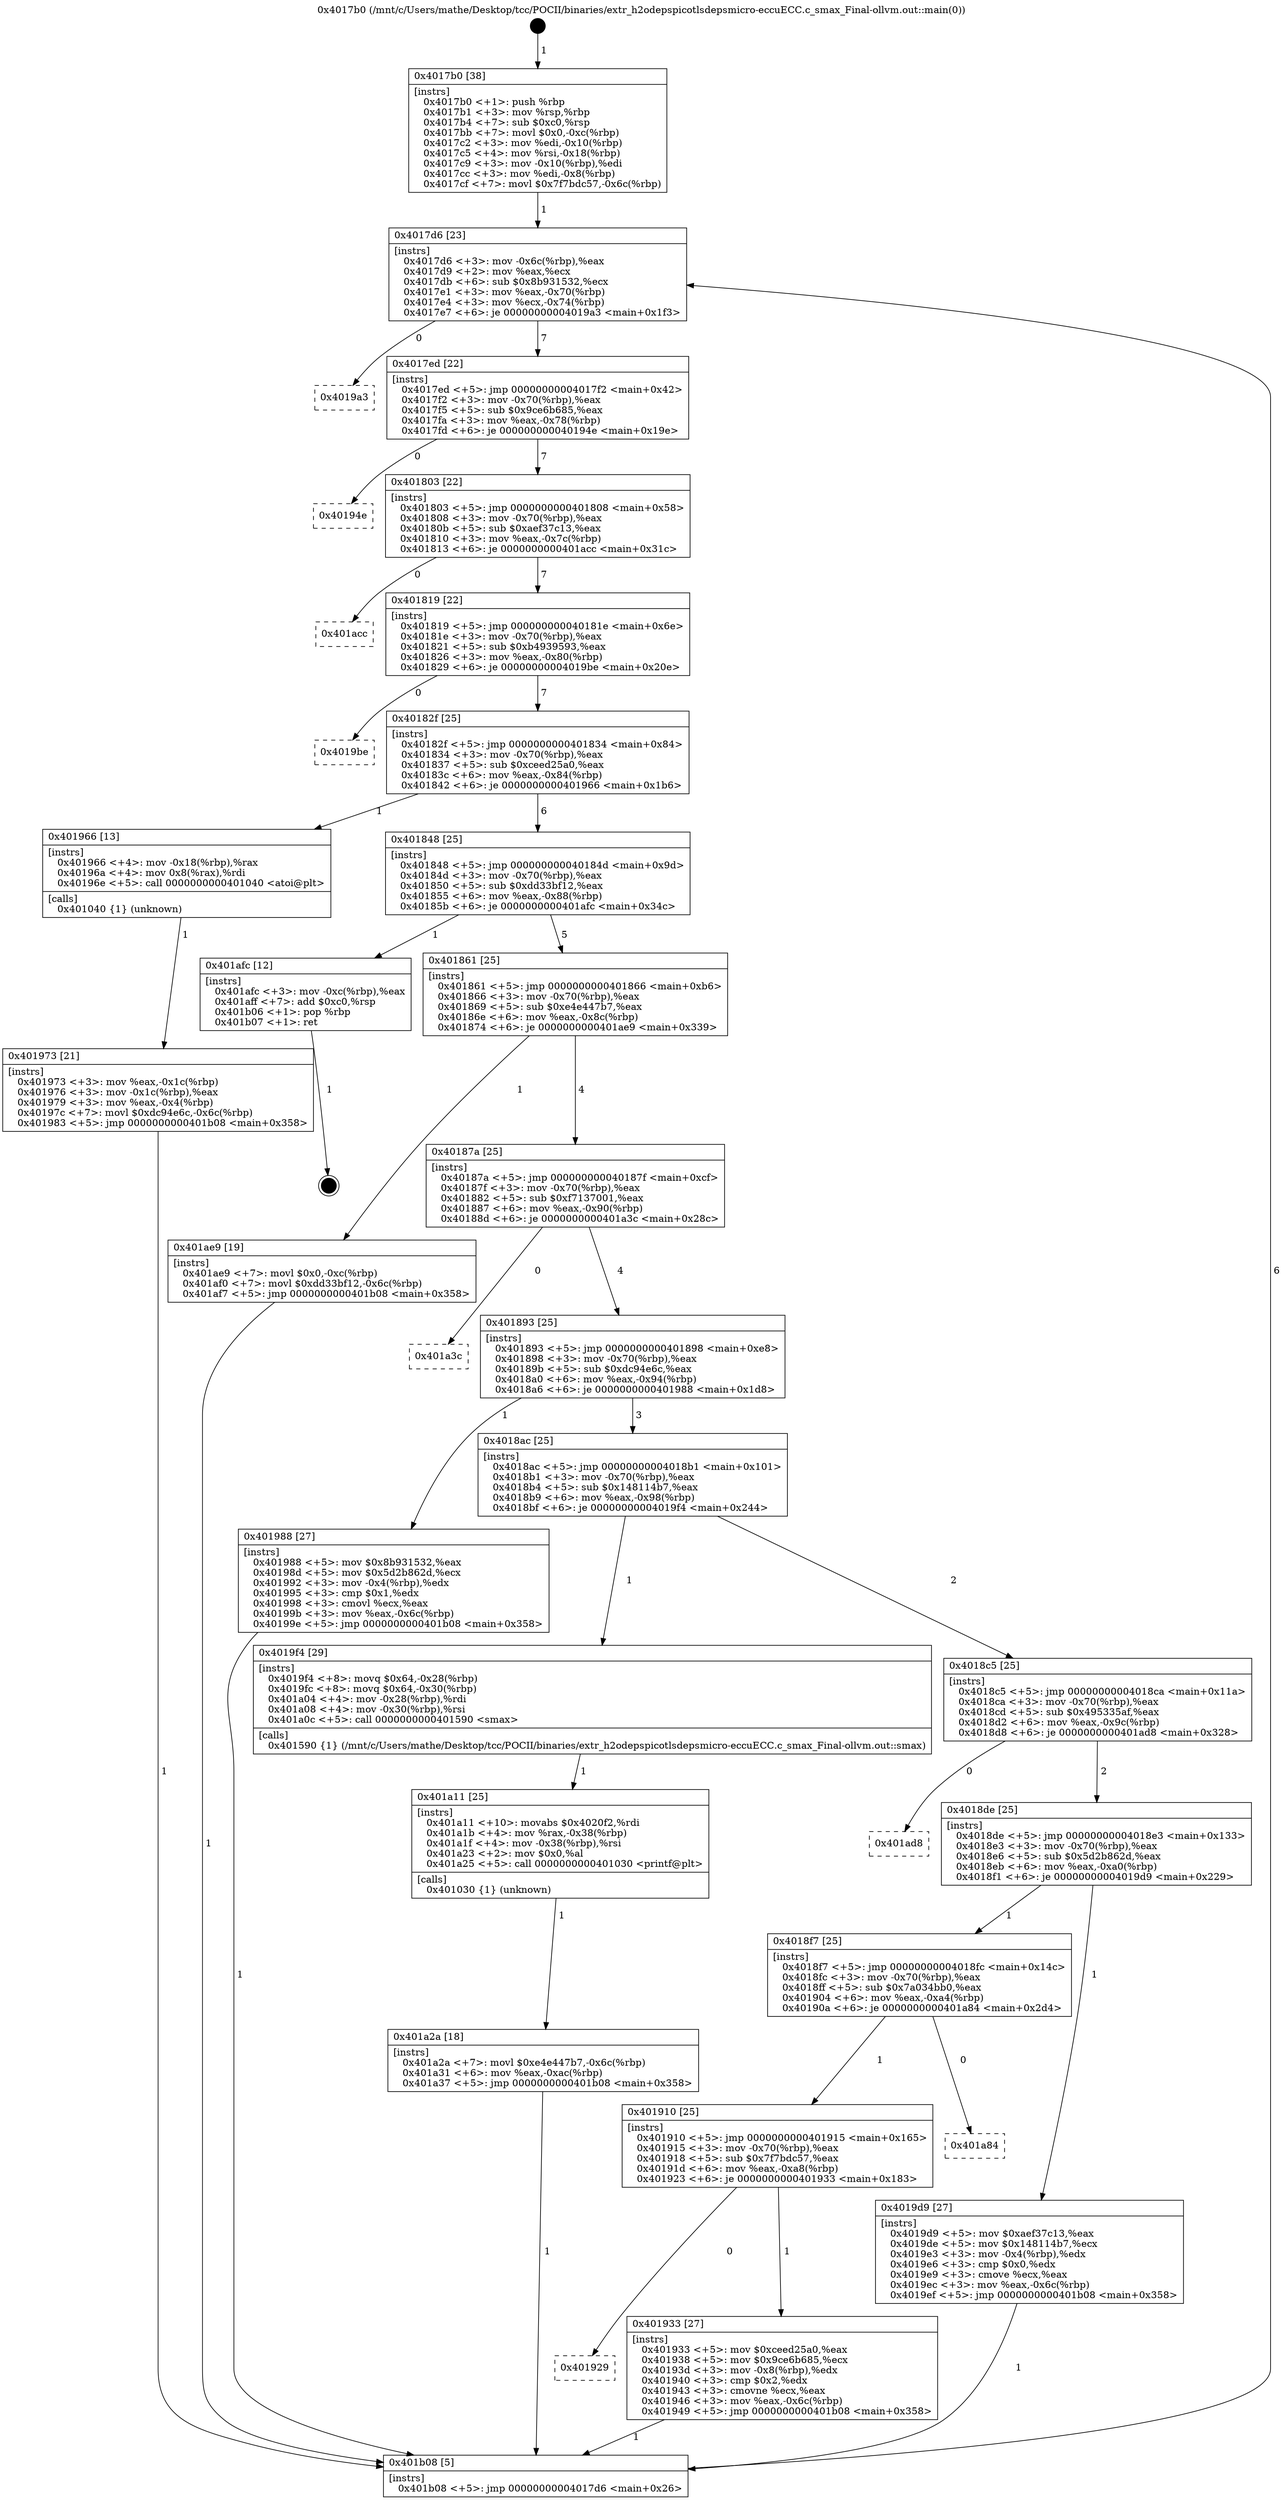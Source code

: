digraph "0x4017b0" {
  label = "0x4017b0 (/mnt/c/Users/mathe/Desktop/tcc/POCII/binaries/extr_h2odepspicotlsdepsmicro-eccuECC.c_smax_Final-ollvm.out::main(0))"
  labelloc = "t"
  node[shape=record]

  Entry [label="",width=0.3,height=0.3,shape=circle,fillcolor=black,style=filled]
  "0x4017d6" [label="{
     0x4017d6 [23]\l
     | [instrs]\l
     &nbsp;&nbsp;0x4017d6 \<+3\>: mov -0x6c(%rbp),%eax\l
     &nbsp;&nbsp;0x4017d9 \<+2\>: mov %eax,%ecx\l
     &nbsp;&nbsp;0x4017db \<+6\>: sub $0x8b931532,%ecx\l
     &nbsp;&nbsp;0x4017e1 \<+3\>: mov %eax,-0x70(%rbp)\l
     &nbsp;&nbsp;0x4017e4 \<+3\>: mov %ecx,-0x74(%rbp)\l
     &nbsp;&nbsp;0x4017e7 \<+6\>: je 00000000004019a3 \<main+0x1f3\>\l
  }"]
  "0x4019a3" [label="{
     0x4019a3\l
  }", style=dashed]
  "0x4017ed" [label="{
     0x4017ed [22]\l
     | [instrs]\l
     &nbsp;&nbsp;0x4017ed \<+5\>: jmp 00000000004017f2 \<main+0x42\>\l
     &nbsp;&nbsp;0x4017f2 \<+3\>: mov -0x70(%rbp),%eax\l
     &nbsp;&nbsp;0x4017f5 \<+5\>: sub $0x9ce6b685,%eax\l
     &nbsp;&nbsp;0x4017fa \<+3\>: mov %eax,-0x78(%rbp)\l
     &nbsp;&nbsp;0x4017fd \<+6\>: je 000000000040194e \<main+0x19e\>\l
  }"]
  Exit [label="",width=0.3,height=0.3,shape=circle,fillcolor=black,style=filled,peripheries=2]
  "0x40194e" [label="{
     0x40194e\l
  }", style=dashed]
  "0x401803" [label="{
     0x401803 [22]\l
     | [instrs]\l
     &nbsp;&nbsp;0x401803 \<+5\>: jmp 0000000000401808 \<main+0x58\>\l
     &nbsp;&nbsp;0x401808 \<+3\>: mov -0x70(%rbp),%eax\l
     &nbsp;&nbsp;0x40180b \<+5\>: sub $0xaef37c13,%eax\l
     &nbsp;&nbsp;0x401810 \<+3\>: mov %eax,-0x7c(%rbp)\l
     &nbsp;&nbsp;0x401813 \<+6\>: je 0000000000401acc \<main+0x31c\>\l
  }"]
  "0x401a2a" [label="{
     0x401a2a [18]\l
     | [instrs]\l
     &nbsp;&nbsp;0x401a2a \<+7\>: movl $0xe4e447b7,-0x6c(%rbp)\l
     &nbsp;&nbsp;0x401a31 \<+6\>: mov %eax,-0xac(%rbp)\l
     &nbsp;&nbsp;0x401a37 \<+5\>: jmp 0000000000401b08 \<main+0x358\>\l
  }"]
  "0x401acc" [label="{
     0x401acc\l
  }", style=dashed]
  "0x401819" [label="{
     0x401819 [22]\l
     | [instrs]\l
     &nbsp;&nbsp;0x401819 \<+5\>: jmp 000000000040181e \<main+0x6e\>\l
     &nbsp;&nbsp;0x40181e \<+3\>: mov -0x70(%rbp),%eax\l
     &nbsp;&nbsp;0x401821 \<+5\>: sub $0xb4939593,%eax\l
     &nbsp;&nbsp;0x401826 \<+3\>: mov %eax,-0x80(%rbp)\l
     &nbsp;&nbsp;0x401829 \<+6\>: je 00000000004019be \<main+0x20e\>\l
  }"]
  "0x401a11" [label="{
     0x401a11 [25]\l
     | [instrs]\l
     &nbsp;&nbsp;0x401a11 \<+10\>: movabs $0x4020f2,%rdi\l
     &nbsp;&nbsp;0x401a1b \<+4\>: mov %rax,-0x38(%rbp)\l
     &nbsp;&nbsp;0x401a1f \<+4\>: mov -0x38(%rbp),%rsi\l
     &nbsp;&nbsp;0x401a23 \<+2\>: mov $0x0,%al\l
     &nbsp;&nbsp;0x401a25 \<+5\>: call 0000000000401030 \<printf@plt\>\l
     | [calls]\l
     &nbsp;&nbsp;0x401030 \{1\} (unknown)\l
  }"]
  "0x4019be" [label="{
     0x4019be\l
  }", style=dashed]
  "0x40182f" [label="{
     0x40182f [25]\l
     | [instrs]\l
     &nbsp;&nbsp;0x40182f \<+5\>: jmp 0000000000401834 \<main+0x84\>\l
     &nbsp;&nbsp;0x401834 \<+3\>: mov -0x70(%rbp),%eax\l
     &nbsp;&nbsp;0x401837 \<+5\>: sub $0xceed25a0,%eax\l
     &nbsp;&nbsp;0x40183c \<+6\>: mov %eax,-0x84(%rbp)\l
     &nbsp;&nbsp;0x401842 \<+6\>: je 0000000000401966 \<main+0x1b6\>\l
  }"]
  "0x401973" [label="{
     0x401973 [21]\l
     | [instrs]\l
     &nbsp;&nbsp;0x401973 \<+3\>: mov %eax,-0x1c(%rbp)\l
     &nbsp;&nbsp;0x401976 \<+3\>: mov -0x1c(%rbp),%eax\l
     &nbsp;&nbsp;0x401979 \<+3\>: mov %eax,-0x4(%rbp)\l
     &nbsp;&nbsp;0x40197c \<+7\>: movl $0xdc94e6c,-0x6c(%rbp)\l
     &nbsp;&nbsp;0x401983 \<+5\>: jmp 0000000000401b08 \<main+0x358\>\l
  }"]
  "0x401966" [label="{
     0x401966 [13]\l
     | [instrs]\l
     &nbsp;&nbsp;0x401966 \<+4\>: mov -0x18(%rbp),%rax\l
     &nbsp;&nbsp;0x40196a \<+4\>: mov 0x8(%rax),%rdi\l
     &nbsp;&nbsp;0x40196e \<+5\>: call 0000000000401040 \<atoi@plt\>\l
     | [calls]\l
     &nbsp;&nbsp;0x401040 \{1\} (unknown)\l
  }"]
  "0x401848" [label="{
     0x401848 [25]\l
     | [instrs]\l
     &nbsp;&nbsp;0x401848 \<+5\>: jmp 000000000040184d \<main+0x9d\>\l
     &nbsp;&nbsp;0x40184d \<+3\>: mov -0x70(%rbp),%eax\l
     &nbsp;&nbsp;0x401850 \<+5\>: sub $0xdd33bf12,%eax\l
     &nbsp;&nbsp;0x401855 \<+6\>: mov %eax,-0x88(%rbp)\l
     &nbsp;&nbsp;0x40185b \<+6\>: je 0000000000401afc \<main+0x34c\>\l
  }"]
  "0x4017b0" [label="{
     0x4017b0 [38]\l
     | [instrs]\l
     &nbsp;&nbsp;0x4017b0 \<+1\>: push %rbp\l
     &nbsp;&nbsp;0x4017b1 \<+3\>: mov %rsp,%rbp\l
     &nbsp;&nbsp;0x4017b4 \<+7\>: sub $0xc0,%rsp\l
     &nbsp;&nbsp;0x4017bb \<+7\>: movl $0x0,-0xc(%rbp)\l
     &nbsp;&nbsp;0x4017c2 \<+3\>: mov %edi,-0x10(%rbp)\l
     &nbsp;&nbsp;0x4017c5 \<+4\>: mov %rsi,-0x18(%rbp)\l
     &nbsp;&nbsp;0x4017c9 \<+3\>: mov -0x10(%rbp),%edi\l
     &nbsp;&nbsp;0x4017cc \<+3\>: mov %edi,-0x8(%rbp)\l
     &nbsp;&nbsp;0x4017cf \<+7\>: movl $0x7f7bdc57,-0x6c(%rbp)\l
  }"]
  "0x401afc" [label="{
     0x401afc [12]\l
     | [instrs]\l
     &nbsp;&nbsp;0x401afc \<+3\>: mov -0xc(%rbp),%eax\l
     &nbsp;&nbsp;0x401aff \<+7\>: add $0xc0,%rsp\l
     &nbsp;&nbsp;0x401b06 \<+1\>: pop %rbp\l
     &nbsp;&nbsp;0x401b07 \<+1\>: ret\l
  }"]
  "0x401861" [label="{
     0x401861 [25]\l
     | [instrs]\l
     &nbsp;&nbsp;0x401861 \<+5\>: jmp 0000000000401866 \<main+0xb6\>\l
     &nbsp;&nbsp;0x401866 \<+3\>: mov -0x70(%rbp),%eax\l
     &nbsp;&nbsp;0x401869 \<+5\>: sub $0xe4e447b7,%eax\l
     &nbsp;&nbsp;0x40186e \<+6\>: mov %eax,-0x8c(%rbp)\l
     &nbsp;&nbsp;0x401874 \<+6\>: je 0000000000401ae9 \<main+0x339\>\l
  }"]
  "0x401b08" [label="{
     0x401b08 [5]\l
     | [instrs]\l
     &nbsp;&nbsp;0x401b08 \<+5\>: jmp 00000000004017d6 \<main+0x26\>\l
  }"]
  "0x401ae9" [label="{
     0x401ae9 [19]\l
     | [instrs]\l
     &nbsp;&nbsp;0x401ae9 \<+7\>: movl $0x0,-0xc(%rbp)\l
     &nbsp;&nbsp;0x401af0 \<+7\>: movl $0xdd33bf12,-0x6c(%rbp)\l
     &nbsp;&nbsp;0x401af7 \<+5\>: jmp 0000000000401b08 \<main+0x358\>\l
  }"]
  "0x40187a" [label="{
     0x40187a [25]\l
     | [instrs]\l
     &nbsp;&nbsp;0x40187a \<+5\>: jmp 000000000040187f \<main+0xcf\>\l
     &nbsp;&nbsp;0x40187f \<+3\>: mov -0x70(%rbp),%eax\l
     &nbsp;&nbsp;0x401882 \<+5\>: sub $0xf7137001,%eax\l
     &nbsp;&nbsp;0x401887 \<+6\>: mov %eax,-0x90(%rbp)\l
     &nbsp;&nbsp;0x40188d \<+6\>: je 0000000000401a3c \<main+0x28c\>\l
  }"]
  "0x401929" [label="{
     0x401929\l
  }", style=dashed]
  "0x401a3c" [label="{
     0x401a3c\l
  }", style=dashed]
  "0x401893" [label="{
     0x401893 [25]\l
     | [instrs]\l
     &nbsp;&nbsp;0x401893 \<+5\>: jmp 0000000000401898 \<main+0xe8\>\l
     &nbsp;&nbsp;0x401898 \<+3\>: mov -0x70(%rbp),%eax\l
     &nbsp;&nbsp;0x40189b \<+5\>: sub $0xdc94e6c,%eax\l
     &nbsp;&nbsp;0x4018a0 \<+6\>: mov %eax,-0x94(%rbp)\l
     &nbsp;&nbsp;0x4018a6 \<+6\>: je 0000000000401988 \<main+0x1d8\>\l
  }"]
  "0x401933" [label="{
     0x401933 [27]\l
     | [instrs]\l
     &nbsp;&nbsp;0x401933 \<+5\>: mov $0xceed25a0,%eax\l
     &nbsp;&nbsp;0x401938 \<+5\>: mov $0x9ce6b685,%ecx\l
     &nbsp;&nbsp;0x40193d \<+3\>: mov -0x8(%rbp),%edx\l
     &nbsp;&nbsp;0x401940 \<+3\>: cmp $0x2,%edx\l
     &nbsp;&nbsp;0x401943 \<+3\>: cmovne %ecx,%eax\l
     &nbsp;&nbsp;0x401946 \<+3\>: mov %eax,-0x6c(%rbp)\l
     &nbsp;&nbsp;0x401949 \<+5\>: jmp 0000000000401b08 \<main+0x358\>\l
  }"]
  "0x401988" [label="{
     0x401988 [27]\l
     | [instrs]\l
     &nbsp;&nbsp;0x401988 \<+5\>: mov $0x8b931532,%eax\l
     &nbsp;&nbsp;0x40198d \<+5\>: mov $0x5d2b862d,%ecx\l
     &nbsp;&nbsp;0x401992 \<+3\>: mov -0x4(%rbp),%edx\l
     &nbsp;&nbsp;0x401995 \<+3\>: cmp $0x1,%edx\l
     &nbsp;&nbsp;0x401998 \<+3\>: cmovl %ecx,%eax\l
     &nbsp;&nbsp;0x40199b \<+3\>: mov %eax,-0x6c(%rbp)\l
     &nbsp;&nbsp;0x40199e \<+5\>: jmp 0000000000401b08 \<main+0x358\>\l
  }"]
  "0x4018ac" [label="{
     0x4018ac [25]\l
     | [instrs]\l
     &nbsp;&nbsp;0x4018ac \<+5\>: jmp 00000000004018b1 \<main+0x101\>\l
     &nbsp;&nbsp;0x4018b1 \<+3\>: mov -0x70(%rbp),%eax\l
     &nbsp;&nbsp;0x4018b4 \<+5\>: sub $0x148114b7,%eax\l
     &nbsp;&nbsp;0x4018b9 \<+6\>: mov %eax,-0x98(%rbp)\l
     &nbsp;&nbsp;0x4018bf \<+6\>: je 00000000004019f4 \<main+0x244\>\l
  }"]
  "0x401910" [label="{
     0x401910 [25]\l
     | [instrs]\l
     &nbsp;&nbsp;0x401910 \<+5\>: jmp 0000000000401915 \<main+0x165\>\l
     &nbsp;&nbsp;0x401915 \<+3\>: mov -0x70(%rbp),%eax\l
     &nbsp;&nbsp;0x401918 \<+5\>: sub $0x7f7bdc57,%eax\l
     &nbsp;&nbsp;0x40191d \<+6\>: mov %eax,-0xa8(%rbp)\l
     &nbsp;&nbsp;0x401923 \<+6\>: je 0000000000401933 \<main+0x183\>\l
  }"]
  "0x4019f4" [label="{
     0x4019f4 [29]\l
     | [instrs]\l
     &nbsp;&nbsp;0x4019f4 \<+8\>: movq $0x64,-0x28(%rbp)\l
     &nbsp;&nbsp;0x4019fc \<+8\>: movq $0x64,-0x30(%rbp)\l
     &nbsp;&nbsp;0x401a04 \<+4\>: mov -0x28(%rbp),%rdi\l
     &nbsp;&nbsp;0x401a08 \<+4\>: mov -0x30(%rbp),%rsi\l
     &nbsp;&nbsp;0x401a0c \<+5\>: call 0000000000401590 \<smax\>\l
     | [calls]\l
     &nbsp;&nbsp;0x401590 \{1\} (/mnt/c/Users/mathe/Desktop/tcc/POCII/binaries/extr_h2odepspicotlsdepsmicro-eccuECC.c_smax_Final-ollvm.out::smax)\l
  }"]
  "0x4018c5" [label="{
     0x4018c5 [25]\l
     | [instrs]\l
     &nbsp;&nbsp;0x4018c5 \<+5\>: jmp 00000000004018ca \<main+0x11a\>\l
     &nbsp;&nbsp;0x4018ca \<+3\>: mov -0x70(%rbp),%eax\l
     &nbsp;&nbsp;0x4018cd \<+5\>: sub $0x495335af,%eax\l
     &nbsp;&nbsp;0x4018d2 \<+6\>: mov %eax,-0x9c(%rbp)\l
     &nbsp;&nbsp;0x4018d8 \<+6\>: je 0000000000401ad8 \<main+0x328\>\l
  }"]
  "0x401a84" [label="{
     0x401a84\l
  }", style=dashed]
  "0x401ad8" [label="{
     0x401ad8\l
  }", style=dashed]
  "0x4018de" [label="{
     0x4018de [25]\l
     | [instrs]\l
     &nbsp;&nbsp;0x4018de \<+5\>: jmp 00000000004018e3 \<main+0x133\>\l
     &nbsp;&nbsp;0x4018e3 \<+3\>: mov -0x70(%rbp),%eax\l
     &nbsp;&nbsp;0x4018e6 \<+5\>: sub $0x5d2b862d,%eax\l
     &nbsp;&nbsp;0x4018eb \<+6\>: mov %eax,-0xa0(%rbp)\l
     &nbsp;&nbsp;0x4018f1 \<+6\>: je 00000000004019d9 \<main+0x229\>\l
  }"]
  "0x4018f7" [label="{
     0x4018f7 [25]\l
     | [instrs]\l
     &nbsp;&nbsp;0x4018f7 \<+5\>: jmp 00000000004018fc \<main+0x14c\>\l
     &nbsp;&nbsp;0x4018fc \<+3\>: mov -0x70(%rbp),%eax\l
     &nbsp;&nbsp;0x4018ff \<+5\>: sub $0x7a034bb0,%eax\l
     &nbsp;&nbsp;0x401904 \<+6\>: mov %eax,-0xa4(%rbp)\l
     &nbsp;&nbsp;0x40190a \<+6\>: je 0000000000401a84 \<main+0x2d4\>\l
  }"]
  "0x4019d9" [label="{
     0x4019d9 [27]\l
     | [instrs]\l
     &nbsp;&nbsp;0x4019d9 \<+5\>: mov $0xaef37c13,%eax\l
     &nbsp;&nbsp;0x4019de \<+5\>: mov $0x148114b7,%ecx\l
     &nbsp;&nbsp;0x4019e3 \<+3\>: mov -0x4(%rbp),%edx\l
     &nbsp;&nbsp;0x4019e6 \<+3\>: cmp $0x0,%edx\l
     &nbsp;&nbsp;0x4019e9 \<+3\>: cmove %ecx,%eax\l
     &nbsp;&nbsp;0x4019ec \<+3\>: mov %eax,-0x6c(%rbp)\l
     &nbsp;&nbsp;0x4019ef \<+5\>: jmp 0000000000401b08 \<main+0x358\>\l
  }"]
  Entry -> "0x4017b0" [label=" 1"]
  "0x4017d6" -> "0x4019a3" [label=" 0"]
  "0x4017d6" -> "0x4017ed" [label=" 7"]
  "0x401afc" -> Exit [label=" 1"]
  "0x4017ed" -> "0x40194e" [label=" 0"]
  "0x4017ed" -> "0x401803" [label=" 7"]
  "0x401ae9" -> "0x401b08" [label=" 1"]
  "0x401803" -> "0x401acc" [label=" 0"]
  "0x401803" -> "0x401819" [label=" 7"]
  "0x401a2a" -> "0x401b08" [label=" 1"]
  "0x401819" -> "0x4019be" [label=" 0"]
  "0x401819" -> "0x40182f" [label=" 7"]
  "0x401a11" -> "0x401a2a" [label=" 1"]
  "0x40182f" -> "0x401966" [label=" 1"]
  "0x40182f" -> "0x401848" [label=" 6"]
  "0x4019f4" -> "0x401a11" [label=" 1"]
  "0x401848" -> "0x401afc" [label=" 1"]
  "0x401848" -> "0x401861" [label=" 5"]
  "0x4019d9" -> "0x401b08" [label=" 1"]
  "0x401861" -> "0x401ae9" [label=" 1"]
  "0x401861" -> "0x40187a" [label=" 4"]
  "0x401988" -> "0x401b08" [label=" 1"]
  "0x40187a" -> "0x401a3c" [label=" 0"]
  "0x40187a" -> "0x401893" [label=" 4"]
  "0x401973" -> "0x401b08" [label=" 1"]
  "0x401893" -> "0x401988" [label=" 1"]
  "0x401893" -> "0x4018ac" [label=" 3"]
  "0x401966" -> "0x401973" [label=" 1"]
  "0x4018ac" -> "0x4019f4" [label=" 1"]
  "0x4018ac" -> "0x4018c5" [label=" 2"]
  "0x4017b0" -> "0x4017d6" [label=" 1"]
  "0x4018c5" -> "0x401ad8" [label=" 0"]
  "0x4018c5" -> "0x4018de" [label=" 2"]
  "0x401933" -> "0x401b08" [label=" 1"]
  "0x4018de" -> "0x4019d9" [label=" 1"]
  "0x4018de" -> "0x4018f7" [label=" 1"]
  "0x401910" -> "0x401929" [label=" 0"]
  "0x4018f7" -> "0x401a84" [label=" 0"]
  "0x4018f7" -> "0x401910" [label=" 1"]
  "0x401b08" -> "0x4017d6" [label=" 6"]
  "0x401910" -> "0x401933" [label=" 1"]
}
